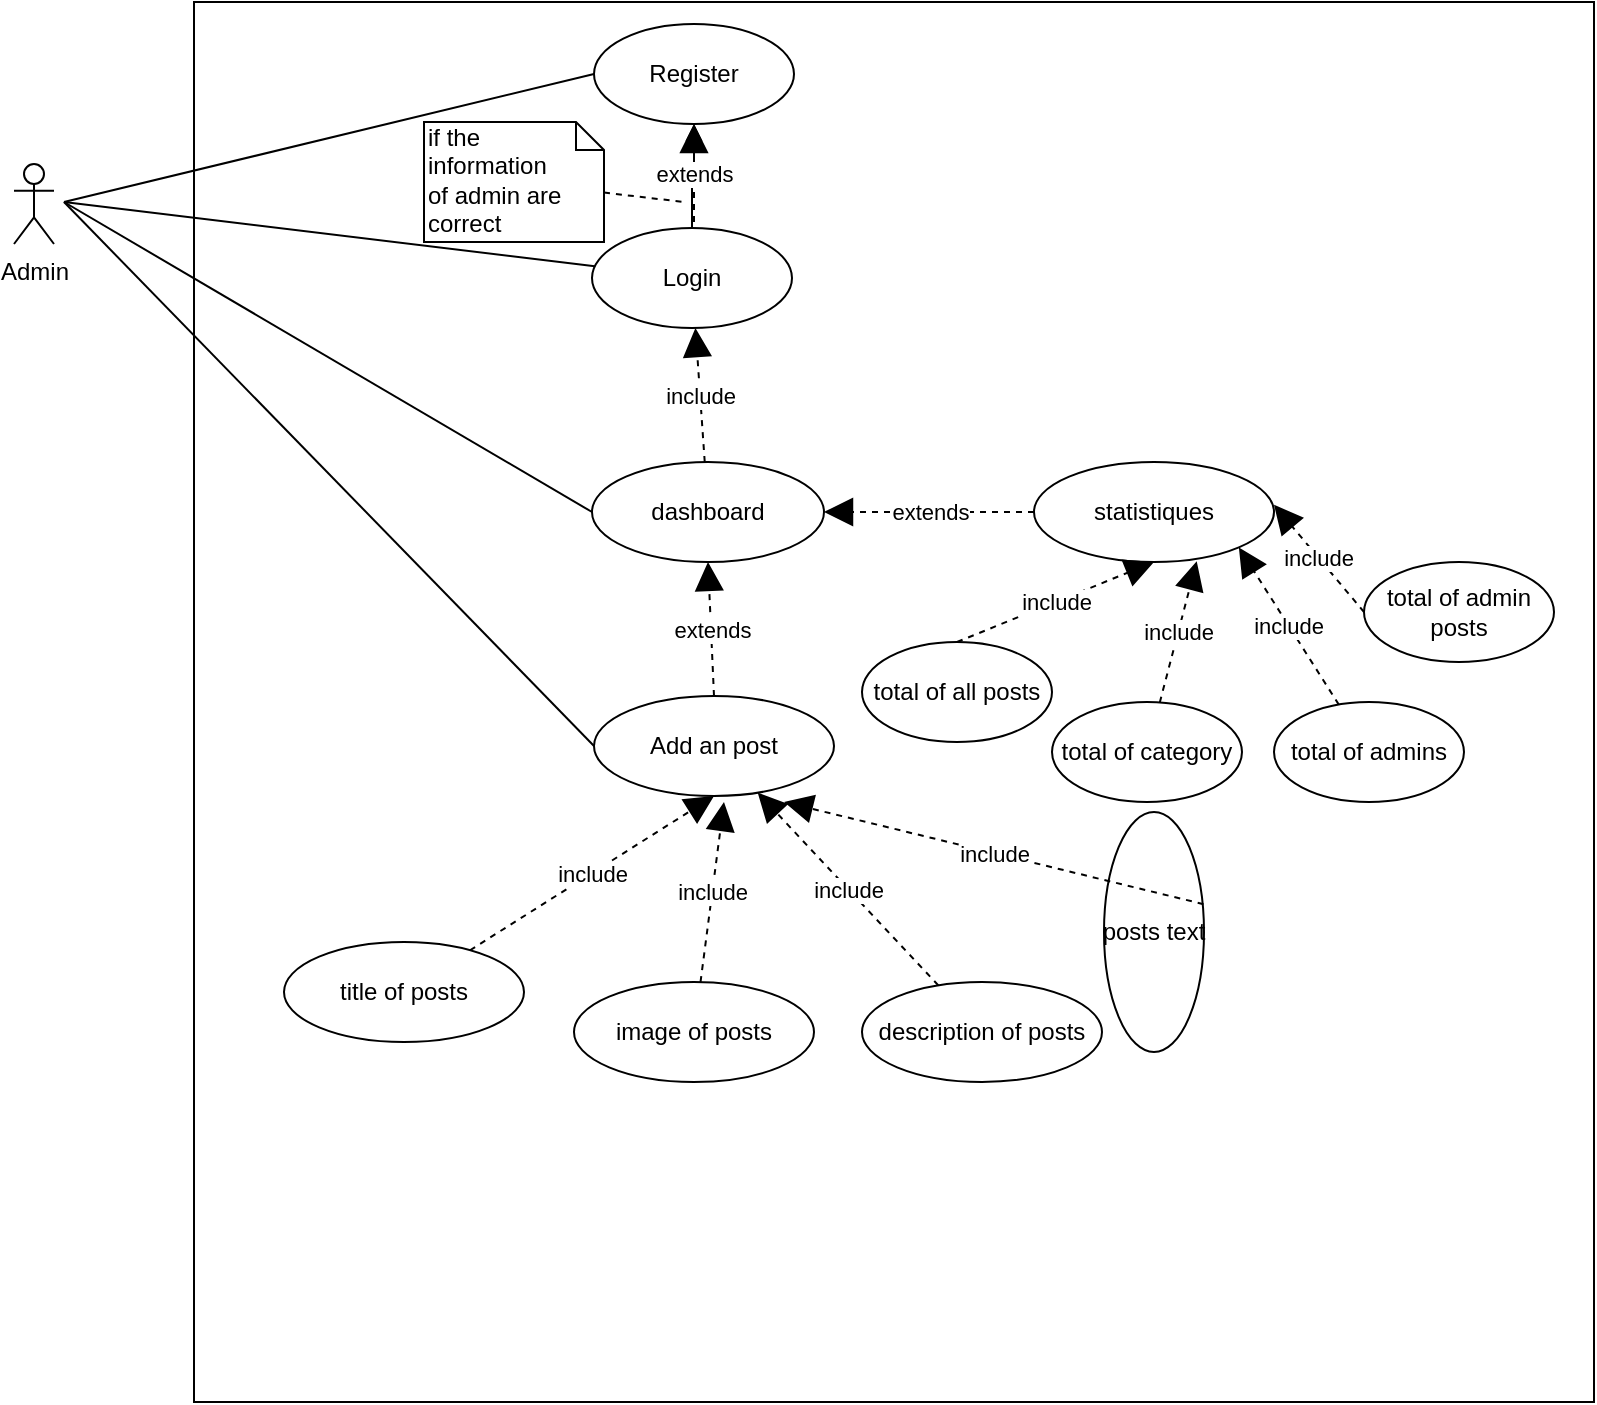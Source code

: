 <mxfile>
    <diagram id="280kTA-RH1lBnl_bKy8m" name="Page-1">
        <mxGraphModel dx="886" dy="725" grid="1" gridSize="10" guides="1" tooltips="1" connect="1" arrows="1" fold="1" page="1" pageScale="1" pageWidth="850" pageHeight="1100" math="0" shadow="0">
            <root>
                <mxCell id="0"/>
                <mxCell id="1" parent="0"/>
                <mxCell id="2" value="Admin" style="shape=umlActor;verticalLabelPosition=bottom;labelBackgroundColor=#ffffff;verticalAlign=top;html=1;outlineConnect=0;" parent="1" vertex="1">
                    <mxGeometry x="15" y="261" width="20" height="40" as="geometry"/>
                </mxCell>
                <mxCell id="3" value="" style="whiteSpace=wrap;html=1;aspect=fixed;" parent="1" vertex="1">
                    <mxGeometry x="105" y="180" width="700" height="700" as="geometry"/>
                </mxCell>
                <mxCell id="8" value="" style="ellipse;whiteSpace=wrap;html=1;" parent="1" vertex="1">
                    <mxGeometry x="305" y="191" width="100" height="50" as="geometry"/>
                </mxCell>
                <mxCell id="9" value="Register" style="text;html=1;strokeColor=none;fillColor=none;align=center;verticalAlign=middle;whiteSpace=wrap;rounded=0;" parent="1" vertex="1">
                    <mxGeometry x="335" y="206" width="40" height="20" as="geometry"/>
                </mxCell>
                <mxCell id="61" value="" style="edgeStyle=orthogonalEdgeStyle;rounded=0;orthogonalLoop=1;jettySize=auto;html=1;endArrow=block;endFill=1;" parent="1" source="10" target="8" edge="1">
                    <mxGeometry relative="1" as="geometry"/>
                </mxCell>
                <mxCell id="10" value="Login" style="ellipse;whiteSpace=wrap;html=1;" parent="1" vertex="1">
                    <mxGeometry x="304" y="293" width="100" height="50" as="geometry"/>
                </mxCell>
                <mxCell id="12" value="" style="endArrow=none;html=1;entryX=0;entryY=0.5;entryDx=0;entryDy=0;" parent="1" target="8" edge="1">
                    <mxGeometry width="50" height="50" relative="1" as="geometry">
                        <mxPoint x="40" y="280" as="sourcePoint"/>
                        <mxPoint x="140" y="330" as="targetPoint"/>
                    </mxGeometry>
                </mxCell>
                <mxCell id="13" value="" style="endArrow=none;html=1;" parent="1" target="10" edge="1">
                    <mxGeometry width="50" height="50" relative="1" as="geometry">
                        <mxPoint x="40" y="280" as="sourcePoint"/>
                        <mxPoint x="270" y="330" as="targetPoint"/>
                    </mxGeometry>
                </mxCell>
                <mxCell id="17" value="statistiques" style="ellipse;whiteSpace=wrap;html=1;" parent="1" vertex="1">
                    <mxGeometry x="525" y="410" width="120" height="50" as="geometry"/>
                </mxCell>
                <mxCell id="18" value="Add an post" style="ellipse;whiteSpace=wrap;html=1;" parent="1" vertex="1">
                    <mxGeometry x="305" y="527" width="120" height="50" as="geometry"/>
                </mxCell>
                <mxCell id="29" value="include" style="endArrow=block;endSize=12;dashed=1;html=1;endFill=1;" parent="1" source="30" target="10" edge="1">
                    <mxGeometry width="160" relative="1" as="geometry">
                        <mxPoint x="379.164" y="435.099" as="sourcePoint"/>
                        <mxPoint x="414.0" y="398.0" as="targetPoint"/>
                    </mxGeometry>
                </mxCell>
                <mxCell id="30" value="dashboard" style="ellipse;whiteSpace=wrap;html=1;" parent="1" vertex="1">
                    <mxGeometry x="304" y="410" width="116" height="50" as="geometry"/>
                </mxCell>
                <mxCell id="31" value="extends" style="endArrow=block;endSize=12;dashed=1;html=1;endFill=1;entryX=1;entryY=0.5;entryDx=0;entryDy=0;exitX=0;exitY=0.5;exitDx=0;exitDy=0;" parent="1" source="17" target="30" edge="1">
                    <mxGeometry width="160" relative="1" as="geometry">
                        <mxPoint x="512.637" y="435.007" as="sourcePoint"/>
                        <mxPoint x="507.428" y="367.99" as="targetPoint"/>
                        <Array as="points">
                            <mxPoint x="480" y="435"/>
                        </Array>
                    </mxGeometry>
                </mxCell>
                <mxCell id="33" value="extends" style="endArrow=block;endSize=12;dashed=1;html=1;endFill=1;entryX=0.5;entryY=1;entryDx=0;entryDy=0;exitX=0.5;exitY=0;exitDx=0;exitDy=0;" parent="1" source="18" target="30" edge="1">
                    <mxGeometry width="160" relative="1" as="geometry">
                        <mxPoint x="360" y="530" as="sourcePoint"/>
                        <mxPoint x="400" y="475" as="targetPoint"/>
                        <Array as="points"/>
                    </mxGeometry>
                </mxCell>
                <mxCell id="34" value="" style="endArrow=none;html=1;exitX=0;exitY=0.5;exitDx=0;exitDy=0;" parent="1" source="30" edge="1">
                    <mxGeometry width="50" height="50" relative="1" as="geometry">
                        <mxPoint x="180" y="475" as="sourcePoint"/>
                        <mxPoint x="40" y="280" as="targetPoint"/>
                    </mxGeometry>
                </mxCell>
                <mxCell id="38" value="" style="endArrow=none;html=1;exitX=0;exitY=0.5;exitDx=0;exitDy=0;" parent="1" source="18" edge="1">
                    <mxGeometry width="50" height="50" relative="1" as="geometry">
                        <mxPoint x="140" y="470" as="sourcePoint"/>
                        <mxPoint x="40" y="280" as="targetPoint"/>
                    </mxGeometry>
                </mxCell>
                <mxCell id="44" value="total of all posts" style="ellipse;whiteSpace=wrap;html=1;" parent="1" vertex="1">
                    <mxGeometry x="439" y="500" width="95" height="50" as="geometry"/>
                </mxCell>
                <mxCell id="46" value="total of category" style="ellipse;whiteSpace=wrap;html=1;" parent="1" vertex="1">
                    <mxGeometry x="534" y="530" width="95" height="50" as="geometry"/>
                </mxCell>
                <mxCell id="48" value="total of admins" style="ellipse;whiteSpace=wrap;html=1;" parent="1" vertex="1">
                    <mxGeometry x="645" y="530" width="95" height="50" as="geometry"/>
                </mxCell>
                <mxCell id="49" value="include" style="endArrow=block;endSize=12;dashed=1;html=1;endFill=1;entryX=0.678;entryY=0.992;entryDx=0;entryDy=0;entryPerimeter=0;" parent="1" source="46" target="17" edge="1">
                    <mxGeometry width="160" relative="1" as="geometry">
                        <mxPoint x="446.5" y="530" as="sourcePoint"/>
                        <mxPoint x="443.5" y="463" as="targetPoint"/>
                        <Array as="points"/>
                    </mxGeometry>
                </mxCell>
                <mxCell id="50" value="include" style="endArrow=block;endSize=12;dashed=1;html=1;endFill=1;entryX=0.5;entryY=1;entryDx=0;entryDy=0;exitX=0.5;exitY=0;exitDx=0;exitDy=0;" parent="1" source="44" target="17" edge="1">
                    <mxGeometry width="160" relative="1" as="geometry">
                        <mxPoint x="483.0" y="530" as="sourcePoint"/>
                        <mxPoint x="480" y="463" as="targetPoint"/>
                        <Array as="points"/>
                    </mxGeometry>
                </mxCell>
                <mxCell id="51" value="include" style="endArrow=block;endSize=12;dashed=1;html=1;endFill=1;entryX=1;entryY=1;entryDx=0;entryDy=0;" parent="1" source="48" target="17" edge="1">
                    <mxGeometry width="160" relative="1" as="geometry">
                        <mxPoint x="765.0" y="507" as="sourcePoint"/>
                        <mxPoint x="762" y="440" as="targetPoint"/>
                        <Array as="points"/>
                    </mxGeometry>
                </mxCell>
                <mxCell id="52" value="include" style="endArrow=block;endSize=12;dashed=1;html=1;endFill=1;entryX=0.5;entryY=1;entryDx=0;entryDy=0;" parent="1" source="53" target="18" edge="1">
                    <mxGeometry width="160" relative="1" as="geometry">
                        <mxPoint x="349.0" y="666" as="sourcePoint"/>
                        <mxPoint x="435" y="596" as="targetPoint"/>
                        <Array as="points"/>
                    </mxGeometry>
                </mxCell>
                <mxCell id="53" value="title of posts" style="ellipse;whiteSpace=wrap;html=1;" parent="1" vertex="1">
                    <mxGeometry x="150" y="650" width="120" height="50" as="geometry"/>
                </mxCell>
                <mxCell id="54" value="description of posts" style="ellipse;whiteSpace=wrap;html=1;" parent="1" vertex="1">
                    <mxGeometry x="439" y="670" width="120" height="50" as="geometry"/>
                </mxCell>
                <mxCell id="55" value="posts&amp;nbsp;text" style="ellipse;whiteSpace=wrap;html=1;direction=south;" parent="1" vertex="1">
                    <mxGeometry x="560" y="585" width="50" height="120" as="geometry"/>
                </mxCell>
                <mxCell id="56" value="include" style="endArrow=block;endSize=12;dashed=1;html=1;endFill=1;" parent="1" source="54" target="18" edge="1">
                    <mxGeometry width="160" relative="1" as="geometry">
                        <mxPoint x="314.072" y="688.297" as="sourcePoint"/>
                        <mxPoint x="395" y="580" as="targetPoint"/>
                        <Array as="points"/>
                    </mxGeometry>
                </mxCell>
                <mxCell id="57" value="include" style="endArrow=block;endSize=12;dashed=1;html=1;endFill=1;entryX=0.792;entryY=1.06;entryDx=0;entryDy=0;entryPerimeter=0;exitX=0.384;exitY=0.005;exitDx=0;exitDy=0;exitPerimeter=0;" parent="1" source="55" target="18" edge="1">
                    <mxGeometry width="160" relative="1" as="geometry">
                        <mxPoint x="478.431" y="687.15" as="sourcePoint"/>
                        <mxPoint x="451.626" y="586.847" as="targetPoint"/>
                        <Array as="points"/>
                    </mxGeometry>
                </mxCell>
                <mxCell id="60" value="extends" style="endArrow=block;endSize=12;dashed=1;html=1;endFill=1;entryX=0.5;entryY=1;entryDx=0;entryDy=0;" parent="1" target="8" edge="1">
                    <mxGeometry width="160" relative="1" as="geometry">
                        <mxPoint x="355" y="290" as="sourcePoint"/>
                        <mxPoint x="340" y="230" as="targetPoint"/>
                    </mxGeometry>
                </mxCell>
                <mxCell id="62" value="if the&amp;nbsp;&lt;br&gt;information&lt;br&gt;of admin are correct" style="shape=note;whiteSpace=wrap;html=1;size=14;verticalAlign=top;align=left;spacingTop=-6;" parent="1" vertex="1">
                    <mxGeometry x="220" y="240" width="90" height="60" as="geometry"/>
                </mxCell>
                <mxCell id="63" value="" style="endArrow=none;dashed=1;html=1;" parent="1" source="62" edge="1">
                    <mxGeometry width="50" height="50" relative="1" as="geometry">
                        <mxPoint x="310" y="330" as="sourcePoint"/>
                        <mxPoint x="350" y="280" as="targetPoint"/>
                    </mxGeometry>
                </mxCell>
                <mxCell id="64" value="image&amp;nbsp;of posts" style="ellipse;whiteSpace=wrap;html=1;" parent="1" vertex="1">
                    <mxGeometry x="295" y="670" width="120" height="50" as="geometry"/>
                </mxCell>
                <mxCell id="65" value="include" style="endArrow=block;endSize=12;dashed=1;html=1;endFill=1;" parent="1" source="64" edge="1">
                    <mxGeometry width="160" relative="1" as="geometry">
                        <mxPoint x="460.275" y="676.436" as="sourcePoint"/>
                        <mxPoint x="370.002" y="579.998" as="targetPoint"/>
                        <Array as="points"/>
                    </mxGeometry>
                </mxCell>
                <mxCell id="66" value="total of admin posts" style="ellipse;whiteSpace=wrap;html=1;" parent="1" vertex="1">
                    <mxGeometry x="690" y="460" width="95" height="50" as="geometry"/>
                </mxCell>
                <mxCell id="67" value="include" style="endArrow=block;endSize=12;dashed=1;html=1;endFill=1;entryX=1;entryY=1;entryDx=0;entryDy=0;exitX=0;exitY=0.5;exitDx=0;exitDy=0;" parent="1" source="66" edge="1">
                    <mxGeometry width="160" relative="1" as="geometry">
                        <mxPoint x="694.966" y="509.998" as="sourcePoint"/>
                        <mxPoint x="644.996" y="431.378" as="targetPoint"/>
                        <Array as="points"/>
                    </mxGeometry>
                </mxCell>
            </root>
        </mxGraphModel>
    </diagram>
</mxfile>